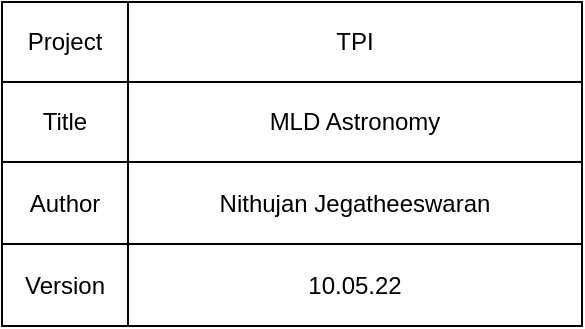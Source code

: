 <mxfile version="15.3.5" type="device"><diagram id="I2_jwVQrBLrq1jEQDDuv" name="Page-1"><mxGraphModel dx="1086" dy="806" grid="1" gridSize="10" guides="1" tooltips="1" connect="1" arrows="1" fold="1" page="1" pageScale="1" pageWidth="827" pageHeight="1169" math="0" shadow="0"><root><mxCell id="0"/><mxCell id="1" parent="0"/><mxCell id="7ZK6uNqgjbGf-gjFZG8o-1" value="" style="shape=table;html=1;whiteSpace=wrap;startSize=0;container=1;collapsible=0;childLayout=tableLayout;align=right;hachureGap=4;pointerEvents=0;" parent="1" vertex="1"><mxGeometry x="80" y="130" width="290" height="162" as="geometry"/></mxCell><mxCell id="7ZK6uNqgjbGf-gjFZG8o-2" value="" style="shape=partialRectangle;html=1;whiteSpace=wrap;collapsible=0;dropTarget=0;pointerEvents=0;fillColor=none;top=0;left=0;bottom=0;right=0;points=[[0,0.5],[1,0.5]];portConstraint=eastwest;" parent="7ZK6uNqgjbGf-gjFZG8o-1" vertex="1"><mxGeometry width="290" height="40" as="geometry"/></mxCell><mxCell id="7ZK6uNqgjbGf-gjFZG8o-3" value="Project" style="shape=partialRectangle;html=1;whiteSpace=wrap;connectable=0;fillColor=none;top=0;left=0;bottom=0;right=0;overflow=hidden;" parent="7ZK6uNqgjbGf-gjFZG8o-2" vertex="1"><mxGeometry width="63" height="40" as="geometry"><mxRectangle width="63" height="40" as="alternateBounds"/></mxGeometry></mxCell><mxCell id="7ZK6uNqgjbGf-gjFZG8o-4" value="TPI" style="shape=partialRectangle;html=1;whiteSpace=wrap;connectable=0;fillColor=none;top=0;left=0;bottom=0;right=0;overflow=hidden;" parent="7ZK6uNqgjbGf-gjFZG8o-2" vertex="1"><mxGeometry x="63" width="227" height="40" as="geometry"><mxRectangle width="227" height="40" as="alternateBounds"/></mxGeometry></mxCell><mxCell id="7ZK6uNqgjbGf-gjFZG8o-5" style="shape=partialRectangle;html=1;whiteSpace=wrap;collapsible=0;dropTarget=0;pointerEvents=0;fillColor=none;top=0;left=0;bottom=0;right=0;points=[[0,0.5],[1,0.5]];portConstraint=eastwest;" parent="7ZK6uNqgjbGf-gjFZG8o-1" vertex="1"><mxGeometry y="40" width="290" height="40" as="geometry"/></mxCell><mxCell id="7ZK6uNqgjbGf-gjFZG8o-6" value="Title" style="shape=partialRectangle;html=1;whiteSpace=wrap;connectable=0;fillColor=none;top=0;left=0;bottom=0;right=0;overflow=hidden;" parent="7ZK6uNqgjbGf-gjFZG8o-5" vertex="1"><mxGeometry width="63" height="40" as="geometry"><mxRectangle width="63" height="40" as="alternateBounds"/></mxGeometry></mxCell><mxCell id="7ZK6uNqgjbGf-gjFZG8o-7" value="MLD Astronomy" style="shape=partialRectangle;html=1;whiteSpace=wrap;connectable=0;fillColor=none;top=0;left=0;bottom=0;right=0;overflow=hidden;" parent="7ZK6uNqgjbGf-gjFZG8o-5" vertex="1"><mxGeometry x="63" width="227" height="40" as="geometry"><mxRectangle width="227" height="40" as="alternateBounds"/></mxGeometry></mxCell><mxCell id="7ZK6uNqgjbGf-gjFZG8o-8" value="" style="shape=partialRectangle;html=1;whiteSpace=wrap;collapsible=0;dropTarget=0;pointerEvents=0;fillColor=none;top=0;left=0;bottom=0;right=0;points=[[0,0.5],[1,0.5]];portConstraint=eastwest;" parent="7ZK6uNqgjbGf-gjFZG8o-1" vertex="1"><mxGeometry y="80" width="290" height="41" as="geometry"/></mxCell><mxCell id="7ZK6uNqgjbGf-gjFZG8o-9" value="Author" style="shape=partialRectangle;html=1;whiteSpace=wrap;connectable=0;fillColor=none;top=0;left=0;bottom=0;right=0;overflow=hidden;" parent="7ZK6uNqgjbGf-gjFZG8o-8" vertex="1"><mxGeometry width="63" height="41" as="geometry"><mxRectangle width="63" height="41" as="alternateBounds"/></mxGeometry></mxCell><mxCell id="7ZK6uNqgjbGf-gjFZG8o-10" value="Nithujan Jegatheeswaran" style="shape=partialRectangle;html=1;whiteSpace=wrap;connectable=0;fillColor=none;top=0;left=0;bottom=0;right=0;overflow=hidden;" parent="7ZK6uNqgjbGf-gjFZG8o-8" vertex="1"><mxGeometry x="63" width="227" height="41" as="geometry"><mxRectangle width="227" height="41" as="alternateBounds"/></mxGeometry></mxCell><mxCell id="7ZK6uNqgjbGf-gjFZG8o-11" value="" style="shape=partialRectangle;html=1;whiteSpace=wrap;collapsible=0;dropTarget=0;pointerEvents=0;fillColor=none;top=0;left=0;bottom=0;right=0;points=[[0,0.5],[1,0.5]];portConstraint=eastwest;" parent="7ZK6uNqgjbGf-gjFZG8o-1" vertex="1"><mxGeometry y="121" width="290" height="41" as="geometry"/></mxCell><mxCell id="7ZK6uNqgjbGf-gjFZG8o-12" value="Version" style="shape=partialRectangle;html=1;whiteSpace=wrap;connectable=0;fillColor=none;top=0;left=0;bottom=0;right=0;overflow=hidden;" parent="7ZK6uNqgjbGf-gjFZG8o-11" vertex="1"><mxGeometry width="63" height="41" as="geometry"><mxRectangle width="63" height="41" as="alternateBounds"/></mxGeometry></mxCell><mxCell id="7ZK6uNqgjbGf-gjFZG8o-13" value="10.05.22" style="shape=partialRectangle;html=1;whiteSpace=wrap;connectable=0;fillColor=none;top=0;left=0;bottom=0;right=0;overflow=hidden;" parent="7ZK6uNqgjbGf-gjFZG8o-11" vertex="1"><mxGeometry x="63" width="227" height="41" as="geometry"><mxRectangle width="227" height="41" as="alternateBounds"/></mxGeometry></mxCell></root></mxGraphModel></diagram></mxfile>